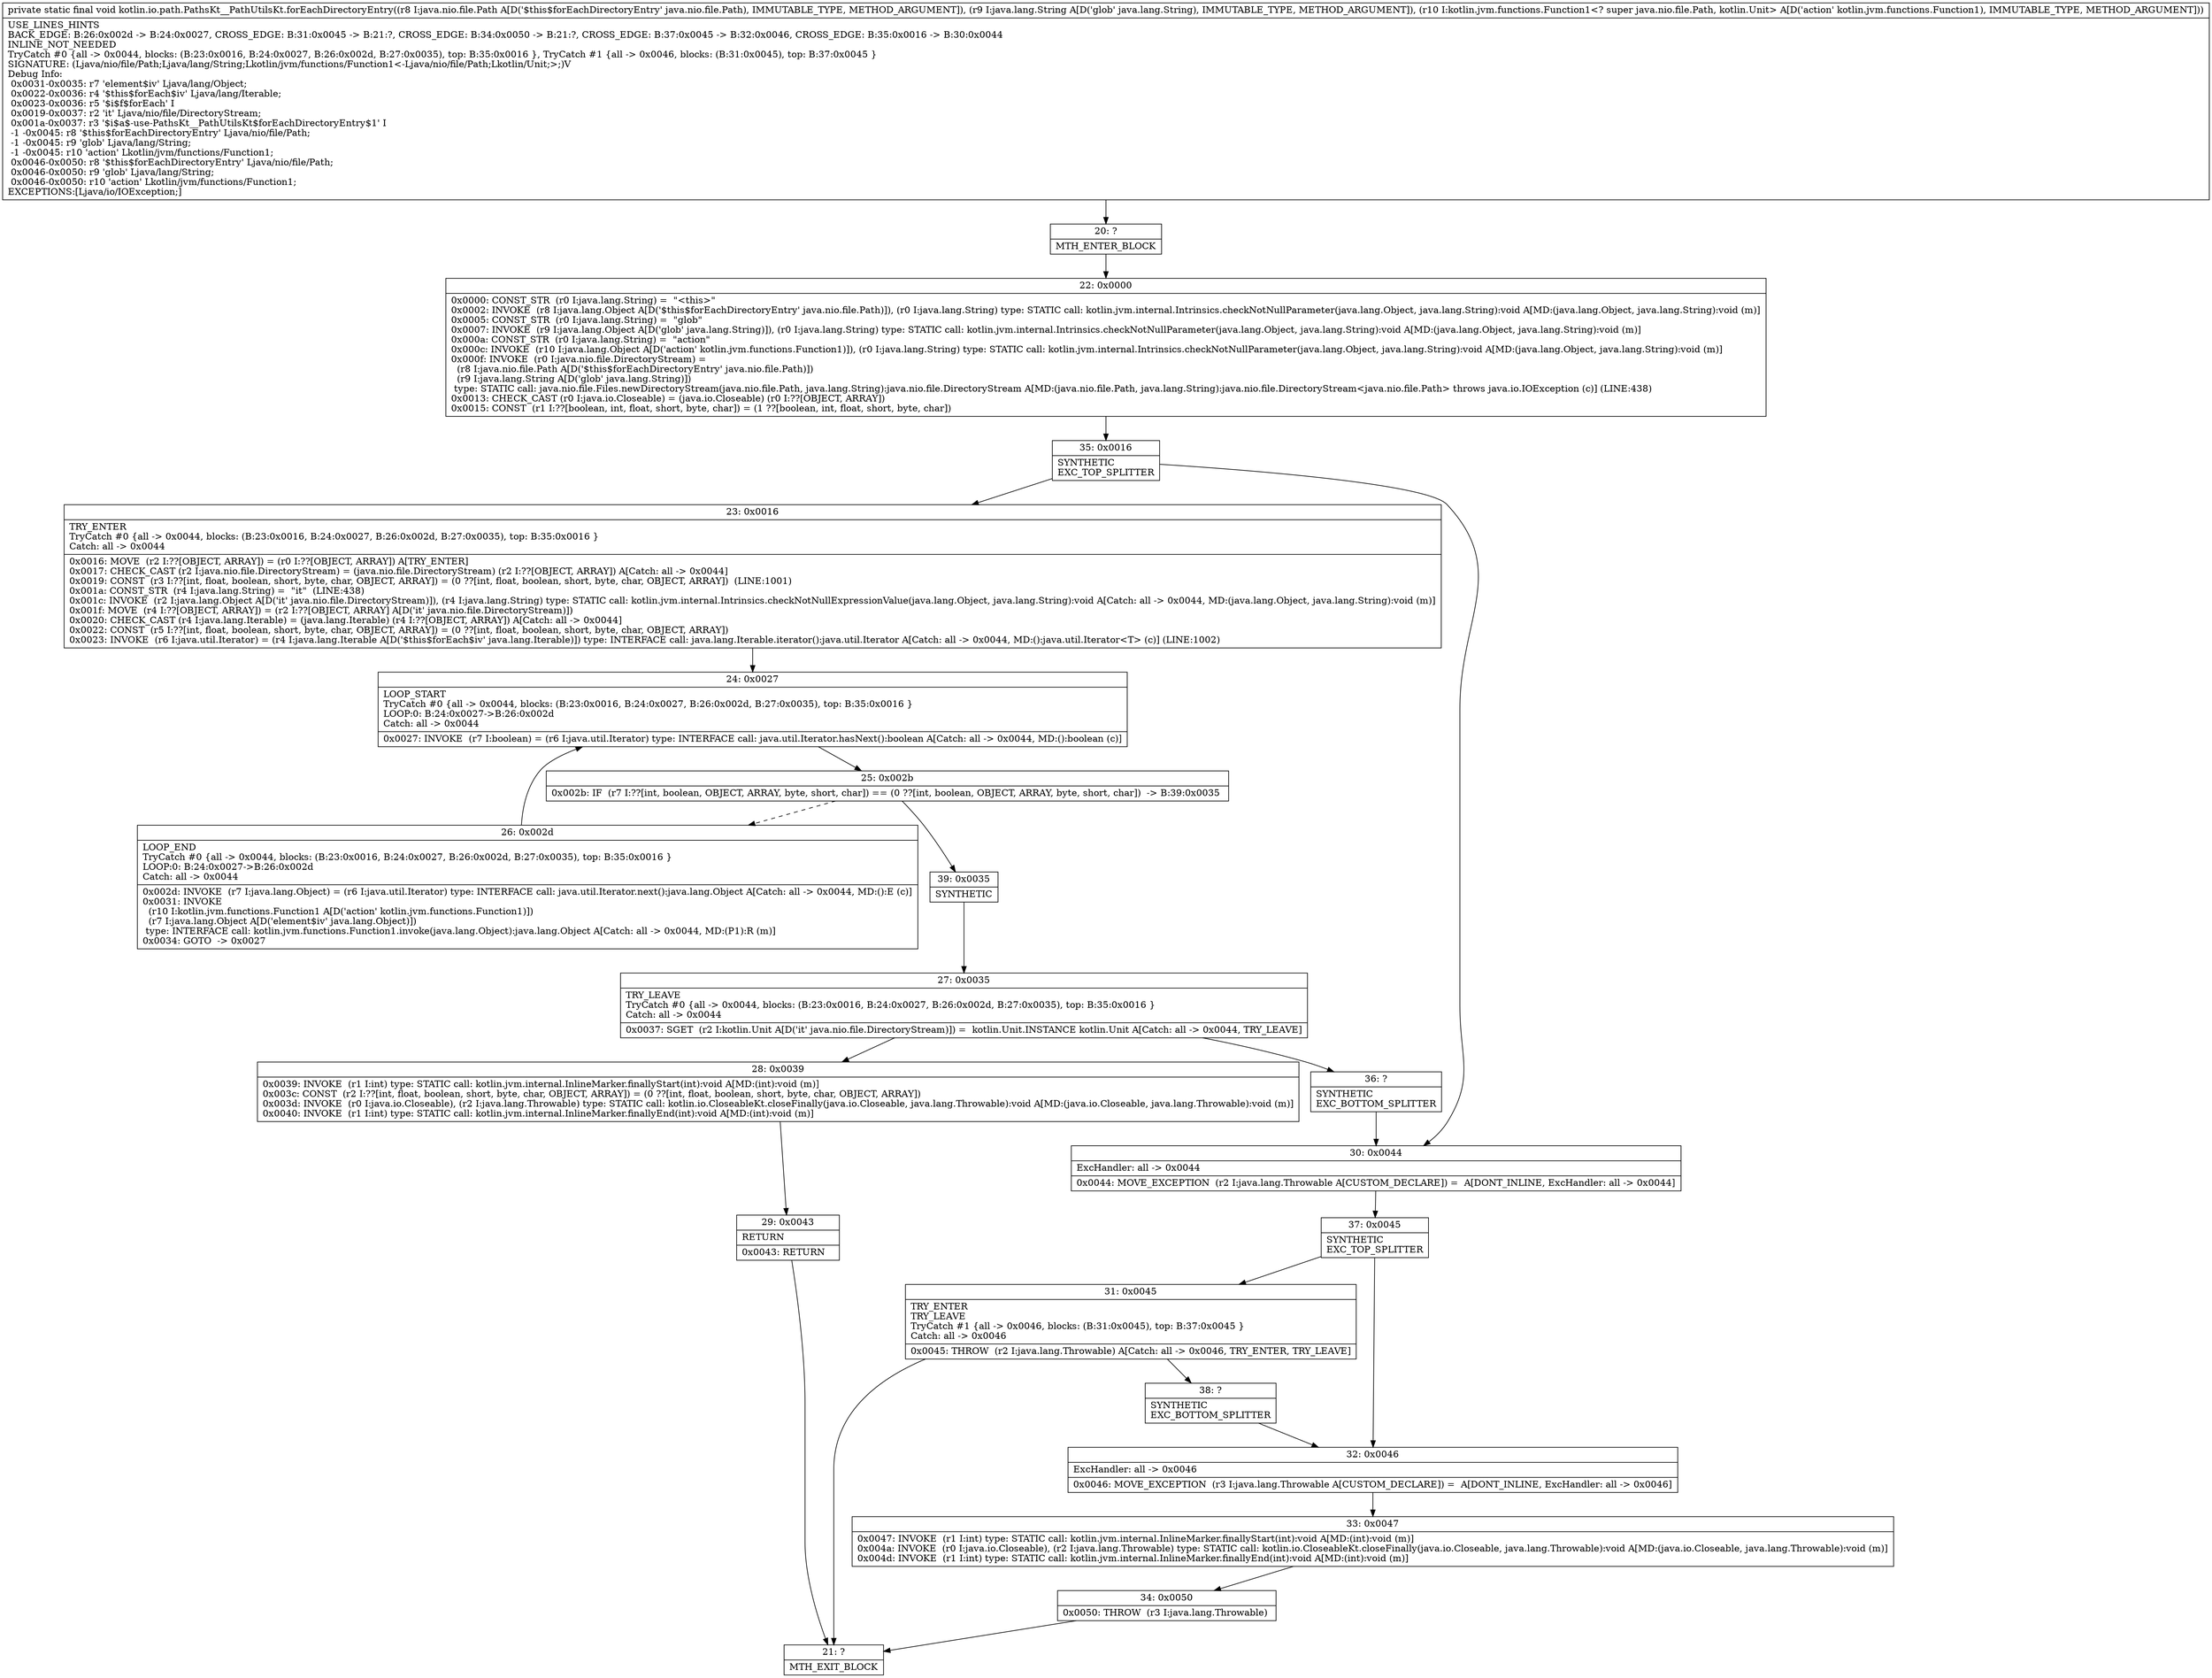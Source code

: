 digraph "CFG forkotlin.io.path.PathsKt__PathUtilsKt.forEachDirectoryEntry(Ljava\/nio\/file\/Path;Ljava\/lang\/String;Lkotlin\/jvm\/functions\/Function1;)V" {
Node_20 [shape=record,label="{20\:\ ?|MTH_ENTER_BLOCK\l}"];
Node_22 [shape=record,label="{22\:\ 0x0000|0x0000: CONST_STR  (r0 I:java.lang.String) =  \"\<this\>\" \l0x0002: INVOKE  (r8 I:java.lang.Object A[D('$this$forEachDirectoryEntry' java.nio.file.Path)]), (r0 I:java.lang.String) type: STATIC call: kotlin.jvm.internal.Intrinsics.checkNotNullParameter(java.lang.Object, java.lang.String):void A[MD:(java.lang.Object, java.lang.String):void (m)]\l0x0005: CONST_STR  (r0 I:java.lang.String) =  \"glob\" \l0x0007: INVOKE  (r9 I:java.lang.Object A[D('glob' java.lang.String)]), (r0 I:java.lang.String) type: STATIC call: kotlin.jvm.internal.Intrinsics.checkNotNullParameter(java.lang.Object, java.lang.String):void A[MD:(java.lang.Object, java.lang.String):void (m)]\l0x000a: CONST_STR  (r0 I:java.lang.String) =  \"action\" \l0x000c: INVOKE  (r10 I:java.lang.Object A[D('action' kotlin.jvm.functions.Function1)]), (r0 I:java.lang.String) type: STATIC call: kotlin.jvm.internal.Intrinsics.checkNotNullParameter(java.lang.Object, java.lang.String):void A[MD:(java.lang.Object, java.lang.String):void (m)]\l0x000f: INVOKE  (r0 I:java.nio.file.DirectoryStream) = \l  (r8 I:java.nio.file.Path A[D('$this$forEachDirectoryEntry' java.nio.file.Path)])\l  (r9 I:java.lang.String A[D('glob' java.lang.String)])\l type: STATIC call: java.nio.file.Files.newDirectoryStream(java.nio.file.Path, java.lang.String):java.nio.file.DirectoryStream A[MD:(java.nio.file.Path, java.lang.String):java.nio.file.DirectoryStream\<java.nio.file.Path\> throws java.io.IOException (c)] (LINE:438)\l0x0013: CHECK_CAST (r0 I:java.io.Closeable) = (java.io.Closeable) (r0 I:??[OBJECT, ARRAY]) \l0x0015: CONST  (r1 I:??[boolean, int, float, short, byte, char]) = (1 ??[boolean, int, float, short, byte, char]) \l}"];
Node_35 [shape=record,label="{35\:\ 0x0016|SYNTHETIC\lEXC_TOP_SPLITTER\l}"];
Node_23 [shape=record,label="{23\:\ 0x0016|TRY_ENTER\lTryCatch #0 \{all \-\> 0x0044, blocks: (B:23:0x0016, B:24:0x0027, B:26:0x002d, B:27:0x0035), top: B:35:0x0016 \}\lCatch: all \-\> 0x0044\l|0x0016: MOVE  (r2 I:??[OBJECT, ARRAY]) = (r0 I:??[OBJECT, ARRAY]) A[TRY_ENTER]\l0x0017: CHECK_CAST (r2 I:java.nio.file.DirectoryStream) = (java.nio.file.DirectoryStream) (r2 I:??[OBJECT, ARRAY]) A[Catch: all \-\> 0x0044]\l0x0019: CONST  (r3 I:??[int, float, boolean, short, byte, char, OBJECT, ARRAY]) = (0 ??[int, float, boolean, short, byte, char, OBJECT, ARRAY])  (LINE:1001)\l0x001a: CONST_STR  (r4 I:java.lang.String) =  \"it\"  (LINE:438)\l0x001c: INVOKE  (r2 I:java.lang.Object A[D('it' java.nio.file.DirectoryStream)]), (r4 I:java.lang.String) type: STATIC call: kotlin.jvm.internal.Intrinsics.checkNotNullExpressionValue(java.lang.Object, java.lang.String):void A[Catch: all \-\> 0x0044, MD:(java.lang.Object, java.lang.String):void (m)]\l0x001f: MOVE  (r4 I:??[OBJECT, ARRAY]) = (r2 I:??[OBJECT, ARRAY] A[D('it' java.nio.file.DirectoryStream)]) \l0x0020: CHECK_CAST (r4 I:java.lang.Iterable) = (java.lang.Iterable) (r4 I:??[OBJECT, ARRAY]) A[Catch: all \-\> 0x0044]\l0x0022: CONST  (r5 I:??[int, float, boolean, short, byte, char, OBJECT, ARRAY]) = (0 ??[int, float, boolean, short, byte, char, OBJECT, ARRAY]) \l0x0023: INVOKE  (r6 I:java.util.Iterator) = (r4 I:java.lang.Iterable A[D('$this$forEach$iv' java.lang.Iterable)]) type: INTERFACE call: java.lang.Iterable.iterator():java.util.Iterator A[Catch: all \-\> 0x0044, MD:():java.util.Iterator\<T\> (c)] (LINE:1002)\l}"];
Node_24 [shape=record,label="{24\:\ 0x0027|LOOP_START\lTryCatch #0 \{all \-\> 0x0044, blocks: (B:23:0x0016, B:24:0x0027, B:26:0x002d, B:27:0x0035), top: B:35:0x0016 \}\lLOOP:0: B:24:0x0027\-\>B:26:0x002d\lCatch: all \-\> 0x0044\l|0x0027: INVOKE  (r7 I:boolean) = (r6 I:java.util.Iterator) type: INTERFACE call: java.util.Iterator.hasNext():boolean A[Catch: all \-\> 0x0044, MD:():boolean (c)]\l}"];
Node_25 [shape=record,label="{25\:\ 0x002b|0x002b: IF  (r7 I:??[int, boolean, OBJECT, ARRAY, byte, short, char]) == (0 ??[int, boolean, OBJECT, ARRAY, byte, short, char])  \-\> B:39:0x0035 \l}"];
Node_26 [shape=record,label="{26\:\ 0x002d|LOOP_END\lTryCatch #0 \{all \-\> 0x0044, blocks: (B:23:0x0016, B:24:0x0027, B:26:0x002d, B:27:0x0035), top: B:35:0x0016 \}\lLOOP:0: B:24:0x0027\-\>B:26:0x002d\lCatch: all \-\> 0x0044\l|0x002d: INVOKE  (r7 I:java.lang.Object) = (r6 I:java.util.Iterator) type: INTERFACE call: java.util.Iterator.next():java.lang.Object A[Catch: all \-\> 0x0044, MD:():E (c)]\l0x0031: INVOKE  \l  (r10 I:kotlin.jvm.functions.Function1 A[D('action' kotlin.jvm.functions.Function1)])\l  (r7 I:java.lang.Object A[D('element$iv' java.lang.Object)])\l type: INTERFACE call: kotlin.jvm.functions.Function1.invoke(java.lang.Object):java.lang.Object A[Catch: all \-\> 0x0044, MD:(P1):R (m)]\l0x0034: GOTO  \-\> 0x0027 \l}"];
Node_39 [shape=record,label="{39\:\ 0x0035|SYNTHETIC\l}"];
Node_27 [shape=record,label="{27\:\ 0x0035|TRY_LEAVE\lTryCatch #0 \{all \-\> 0x0044, blocks: (B:23:0x0016, B:24:0x0027, B:26:0x002d, B:27:0x0035), top: B:35:0x0016 \}\lCatch: all \-\> 0x0044\l|0x0037: SGET  (r2 I:kotlin.Unit A[D('it' java.nio.file.DirectoryStream)]) =  kotlin.Unit.INSTANCE kotlin.Unit A[Catch: all \-\> 0x0044, TRY_LEAVE]\l}"];
Node_28 [shape=record,label="{28\:\ 0x0039|0x0039: INVOKE  (r1 I:int) type: STATIC call: kotlin.jvm.internal.InlineMarker.finallyStart(int):void A[MD:(int):void (m)]\l0x003c: CONST  (r2 I:??[int, float, boolean, short, byte, char, OBJECT, ARRAY]) = (0 ??[int, float, boolean, short, byte, char, OBJECT, ARRAY]) \l0x003d: INVOKE  (r0 I:java.io.Closeable), (r2 I:java.lang.Throwable) type: STATIC call: kotlin.io.CloseableKt.closeFinally(java.io.Closeable, java.lang.Throwable):void A[MD:(java.io.Closeable, java.lang.Throwable):void (m)]\l0x0040: INVOKE  (r1 I:int) type: STATIC call: kotlin.jvm.internal.InlineMarker.finallyEnd(int):void A[MD:(int):void (m)]\l}"];
Node_29 [shape=record,label="{29\:\ 0x0043|RETURN\l|0x0043: RETURN   \l}"];
Node_21 [shape=record,label="{21\:\ ?|MTH_EXIT_BLOCK\l}"];
Node_36 [shape=record,label="{36\:\ ?|SYNTHETIC\lEXC_BOTTOM_SPLITTER\l}"];
Node_30 [shape=record,label="{30\:\ 0x0044|ExcHandler: all \-\> 0x0044\l|0x0044: MOVE_EXCEPTION  (r2 I:java.lang.Throwable A[CUSTOM_DECLARE]) =  A[DONT_INLINE, ExcHandler: all \-\> 0x0044]\l}"];
Node_37 [shape=record,label="{37\:\ 0x0045|SYNTHETIC\lEXC_TOP_SPLITTER\l}"];
Node_31 [shape=record,label="{31\:\ 0x0045|TRY_ENTER\lTRY_LEAVE\lTryCatch #1 \{all \-\> 0x0046, blocks: (B:31:0x0045), top: B:37:0x0045 \}\lCatch: all \-\> 0x0046\l|0x0045: THROW  (r2 I:java.lang.Throwable) A[Catch: all \-\> 0x0046, TRY_ENTER, TRY_LEAVE]\l}"];
Node_38 [shape=record,label="{38\:\ ?|SYNTHETIC\lEXC_BOTTOM_SPLITTER\l}"];
Node_32 [shape=record,label="{32\:\ 0x0046|ExcHandler: all \-\> 0x0046\l|0x0046: MOVE_EXCEPTION  (r3 I:java.lang.Throwable A[CUSTOM_DECLARE]) =  A[DONT_INLINE, ExcHandler: all \-\> 0x0046]\l}"];
Node_33 [shape=record,label="{33\:\ 0x0047|0x0047: INVOKE  (r1 I:int) type: STATIC call: kotlin.jvm.internal.InlineMarker.finallyStart(int):void A[MD:(int):void (m)]\l0x004a: INVOKE  (r0 I:java.io.Closeable), (r2 I:java.lang.Throwable) type: STATIC call: kotlin.io.CloseableKt.closeFinally(java.io.Closeable, java.lang.Throwable):void A[MD:(java.io.Closeable, java.lang.Throwable):void (m)]\l0x004d: INVOKE  (r1 I:int) type: STATIC call: kotlin.jvm.internal.InlineMarker.finallyEnd(int):void A[MD:(int):void (m)]\l}"];
Node_34 [shape=record,label="{34\:\ 0x0050|0x0050: THROW  (r3 I:java.lang.Throwable) \l}"];
MethodNode[shape=record,label="{private static final void kotlin.io.path.PathsKt__PathUtilsKt.forEachDirectoryEntry((r8 I:java.nio.file.Path A[D('$this$forEachDirectoryEntry' java.nio.file.Path), IMMUTABLE_TYPE, METHOD_ARGUMENT]), (r9 I:java.lang.String A[D('glob' java.lang.String), IMMUTABLE_TYPE, METHOD_ARGUMENT]), (r10 I:kotlin.jvm.functions.Function1\<? super java.nio.file.Path, kotlin.Unit\> A[D('action' kotlin.jvm.functions.Function1), IMMUTABLE_TYPE, METHOD_ARGUMENT]))  | USE_LINES_HINTS\lBACK_EDGE: B:26:0x002d \-\> B:24:0x0027, CROSS_EDGE: B:31:0x0045 \-\> B:21:?, CROSS_EDGE: B:34:0x0050 \-\> B:21:?, CROSS_EDGE: B:37:0x0045 \-\> B:32:0x0046, CROSS_EDGE: B:35:0x0016 \-\> B:30:0x0044\lINLINE_NOT_NEEDED\lTryCatch #0 \{all \-\> 0x0044, blocks: (B:23:0x0016, B:24:0x0027, B:26:0x002d, B:27:0x0035), top: B:35:0x0016 \}, TryCatch #1 \{all \-\> 0x0046, blocks: (B:31:0x0045), top: B:37:0x0045 \}\lSIGNATURE: (Ljava\/nio\/file\/Path;Ljava\/lang\/String;Lkotlin\/jvm\/functions\/Function1\<\-Ljava\/nio\/file\/Path;Lkotlin\/Unit;\>;)V\lDebug Info:\l  0x0031\-0x0035: r7 'element$iv' Ljava\/lang\/Object;\l  0x0022\-0x0036: r4 '$this$forEach$iv' Ljava\/lang\/Iterable;\l  0x0023\-0x0036: r5 '$i$f$forEach' I\l  0x0019\-0x0037: r2 'it' Ljava\/nio\/file\/DirectoryStream;\l  0x001a\-0x0037: r3 '$i$a$\-use\-PathsKt__PathUtilsKt$forEachDirectoryEntry$1' I\l  \-1 \-0x0045: r8 '$this$forEachDirectoryEntry' Ljava\/nio\/file\/Path;\l  \-1 \-0x0045: r9 'glob' Ljava\/lang\/String;\l  \-1 \-0x0045: r10 'action' Lkotlin\/jvm\/functions\/Function1;\l  0x0046\-0x0050: r8 '$this$forEachDirectoryEntry' Ljava\/nio\/file\/Path;\l  0x0046\-0x0050: r9 'glob' Ljava\/lang\/String;\l  0x0046\-0x0050: r10 'action' Lkotlin\/jvm\/functions\/Function1;\lEXCEPTIONS:[Ljava\/io\/IOException;]\l}"];
MethodNode -> Node_20;Node_20 -> Node_22;
Node_22 -> Node_35;
Node_35 -> Node_23;
Node_35 -> Node_30;
Node_23 -> Node_24;
Node_24 -> Node_25;
Node_25 -> Node_26[style=dashed];
Node_25 -> Node_39;
Node_26 -> Node_24;
Node_39 -> Node_27;
Node_27 -> Node_28;
Node_27 -> Node_36;
Node_28 -> Node_29;
Node_29 -> Node_21;
Node_36 -> Node_30;
Node_30 -> Node_37;
Node_37 -> Node_31;
Node_37 -> Node_32;
Node_31 -> Node_21;
Node_31 -> Node_38;
Node_38 -> Node_32;
Node_32 -> Node_33;
Node_33 -> Node_34;
Node_34 -> Node_21;
}

